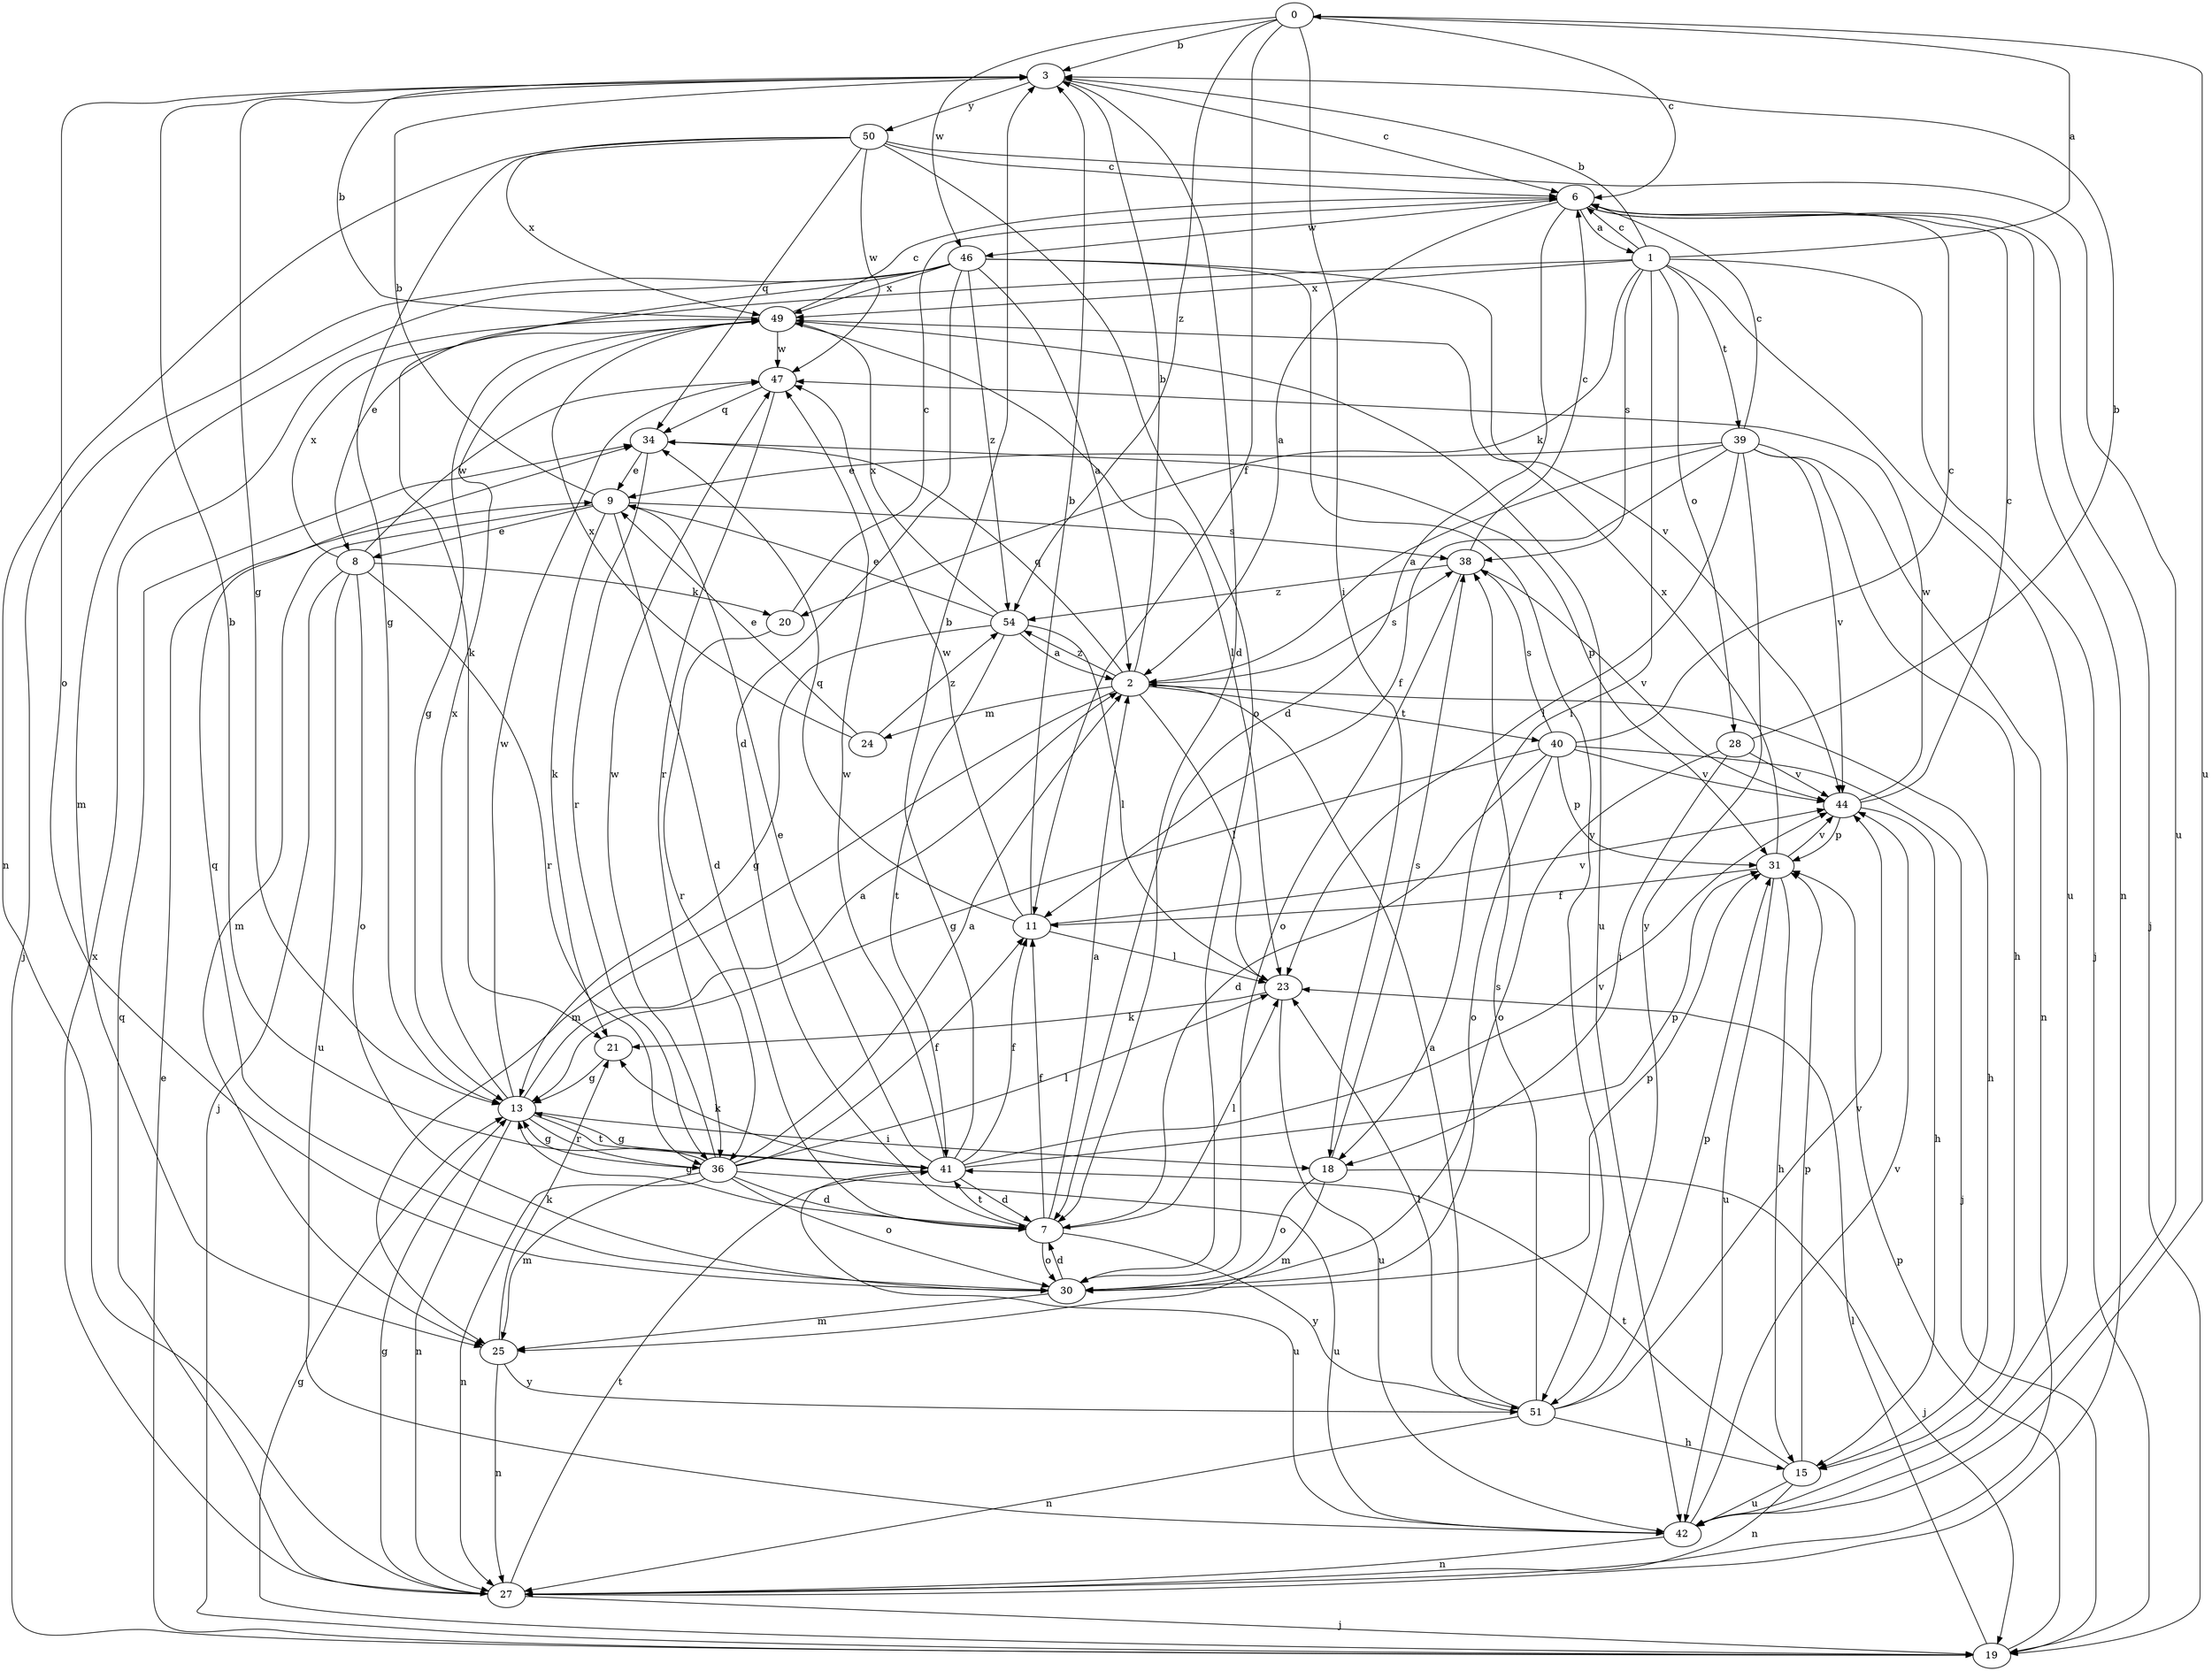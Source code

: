 strict digraph  {
0;
1;
2;
3;
6;
7;
8;
9;
11;
13;
15;
18;
19;
20;
21;
23;
24;
25;
27;
28;
30;
31;
34;
36;
38;
39;
40;
41;
42;
44;
46;
47;
49;
50;
51;
54;
0 -> 3  [label=b];
0 -> 6  [label=c];
0 -> 11  [label=f];
0 -> 18  [label=i];
0 -> 42  [label=u];
0 -> 46  [label=w];
0 -> 54  [label=z];
1 -> 0  [label=a];
1 -> 3  [label=b];
1 -> 6  [label=c];
1 -> 8  [label=e];
1 -> 18  [label=i];
1 -> 19  [label=j];
1 -> 20  [label=k];
1 -> 28  [label=o];
1 -> 38  [label=s];
1 -> 39  [label=t];
1 -> 42  [label=u];
1 -> 49  [label=x];
2 -> 3  [label=b];
2 -> 15  [label=h];
2 -> 23  [label=l];
2 -> 24  [label=m];
2 -> 25  [label=m];
2 -> 34  [label=q];
2 -> 38  [label=s];
2 -> 40  [label=t];
2 -> 54  [label=z];
3 -> 6  [label=c];
3 -> 7  [label=d];
3 -> 13  [label=g];
3 -> 30  [label=o];
3 -> 50  [label=y];
6 -> 1  [label=a];
6 -> 2  [label=a];
6 -> 7  [label=d];
6 -> 19  [label=j];
6 -> 27  [label=n];
6 -> 46  [label=w];
7 -> 2  [label=a];
7 -> 11  [label=f];
7 -> 13  [label=g];
7 -> 23  [label=l];
7 -> 30  [label=o];
7 -> 41  [label=t];
7 -> 51  [label=y];
8 -> 19  [label=j];
8 -> 20  [label=k];
8 -> 30  [label=o];
8 -> 36  [label=r];
8 -> 42  [label=u];
8 -> 47  [label=w];
8 -> 49  [label=x];
9 -> 3  [label=b];
9 -> 7  [label=d];
9 -> 8  [label=e];
9 -> 21  [label=k];
9 -> 25  [label=m];
9 -> 38  [label=s];
11 -> 3  [label=b];
11 -> 23  [label=l];
11 -> 34  [label=q];
11 -> 44  [label=v];
11 -> 47  [label=w];
13 -> 2  [label=a];
13 -> 18  [label=i];
13 -> 27  [label=n];
13 -> 36  [label=r];
13 -> 41  [label=t];
13 -> 47  [label=w];
13 -> 49  [label=x];
15 -> 27  [label=n];
15 -> 31  [label=p];
15 -> 41  [label=t];
15 -> 42  [label=u];
18 -> 19  [label=j];
18 -> 25  [label=m];
18 -> 30  [label=o];
18 -> 38  [label=s];
19 -> 9  [label=e];
19 -> 13  [label=g];
19 -> 23  [label=l];
19 -> 31  [label=p];
20 -> 6  [label=c];
20 -> 36  [label=r];
21 -> 13  [label=g];
23 -> 21  [label=k];
23 -> 42  [label=u];
24 -> 9  [label=e];
24 -> 49  [label=x];
24 -> 54  [label=z];
25 -> 21  [label=k];
25 -> 27  [label=n];
25 -> 51  [label=y];
27 -> 13  [label=g];
27 -> 19  [label=j];
27 -> 34  [label=q];
27 -> 41  [label=t];
27 -> 49  [label=x];
28 -> 3  [label=b];
28 -> 18  [label=i];
28 -> 30  [label=o];
28 -> 44  [label=v];
30 -> 7  [label=d];
30 -> 25  [label=m];
30 -> 31  [label=p];
30 -> 34  [label=q];
31 -> 11  [label=f];
31 -> 15  [label=h];
31 -> 42  [label=u];
31 -> 44  [label=v];
31 -> 49  [label=x];
34 -> 9  [label=e];
34 -> 31  [label=p];
34 -> 36  [label=r];
36 -> 2  [label=a];
36 -> 3  [label=b];
36 -> 7  [label=d];
36 -> 11  [label=f];
36 -> 13  [label=g];
36 -> 23  [label=l];
36 -> 25  [label=m];
36 -> 27  [label=n];
36 -> 30  [label=o];
36 -> 42  [label=u];
36 -> 47  [label=w];
38 -> 6  [label=c];
38 -> 30  [label=o];
38 -> 44  [label=v];
38 -> 54  [label=z];
39 -> 2  [label=a];
39 -> 6  [label=c];
39 -> 9  [label=e];
39 -> 11  [label=f];
39 -> 15  [label=h];
39 -> 23  [label=l];
39 -> 27  [label=n];
39 -> 44  [label=v];
39 -> 51  [label=y];
40 -> 6  [label=c];
40 -> 7  [label=d];
40 -> 13  [label=g];
40 -> 19  [label=j];
40 -> 30  [label=o];
40 -> 31  [label=p];
40 -> 38  [label=s];
40 -> 44  [label=v];
41 -> 3  [label=b];
41 -> 7  [label=d];
41 -> 9  [label=e];
41 -> 11  [label=f];
41 -> 13  [label=g];
41 -> 21  [label=k];
41 -> 31  [label=p];
41 -> 42  [label=u];
41 -> 44  [label=v];
41 -> 47  [label=w];
42 -> 27  [label=n];
42 -> 44  [label=v];
44 -> 6  [label=c];
44 -> 15  [label=h];
44 -> 31  [label=p];
44 -> 47  [label=w];
46 -> 2  [label=a];
46 -> 7  [label=d];
46 -> 19  [label=j];
46 -> 21  [label=k];
46 -> 25  [label=m];
46 -> 44  [label=v];
46 -> 49  [label=x];
46 -> 51  [label=y];
46 -> 54  [label=z];
47 -> 34  [label=q];
47 -> 36  [label=r];
49 -> 3  [label=b];
49 -> 6  [label=c];
49 -> 13  [label=g];
49 -> 23  [label=l];
49 -> 42  [label=u];
49 -> 47  [label=w];
50 -> 6  [label=c];
50 -> 13  [label=g];
50 -> 27  [label=n];
50 -> 30  [label=o];
50 -> 34  [label=q];
50 -> 42  [label=u];
50 -> 47  [label=w];
50 -> 49  [label=x];
51 -> 2  [label=a];
51 -> 15  [label=h];
51 -> 23  [label=l];
51 -> 27  [label=n];
51 -> 31  [label=p];
51 -> 38  [label=s];
51 -> 44  [label=v];
54 -> 2  [label=a];
54 -> 9  [label=e];
54 -> 13  [label=g];
54 -> 23  [label=l];
54 -> 41  [label=t];
54 -> 49  [label=x];
}
